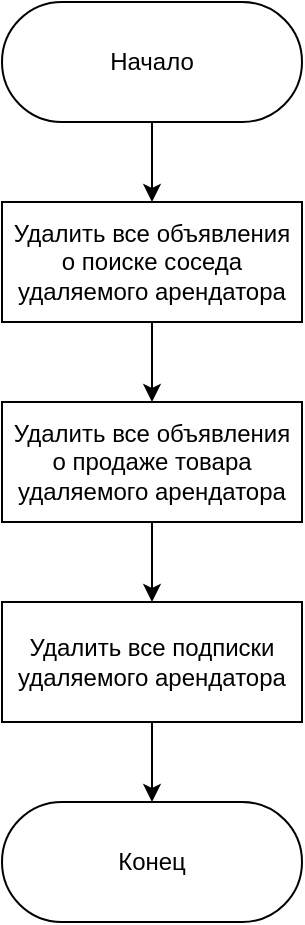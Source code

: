 <mxfile version="13.9.9" type="device" pages="5"><diagram id="vyPU33C2eKB0_A4e-AkT" name="TenantTrigger"><mxGraphModel dx="1024" dy="592" grid="1" gridSize="10" guides="1" tooltips="1" connect="1" arrows="1" fold="1" page="1" pageScale="1" pageWidth="827" pageHeight="1169" math="0" shadow="0"><root><mxCell id="0"/><mxCell id="1" parent="0"/><mxCell id="lmYIIqQXAfeHjgFVe8kR-2" style="edgeStyle=orthogonalEdgeStyle;rounded=0;orthogonalLoop=1;jettySize=auto;html=1;exitX=0.5;exitY=1;exitDx=0;exitDy=0;entryX=0.5;entryY=0;entryDx=0;entryDy=0;" edge="1" parent="1" source="lmYIIqQXAfeHjgFVe8kR-3" target="lmYIIqQXAfeHjgFVe8kR-6"><mxGeometry relative="1" as="geometry"/></mxCell><mxCell id="lmYIIqQXAfeHjgFVe8kR-3" value="Начало" style="rounded=1;whiteSpace=wrap;html=1;strokeWidth=1;fillColor=#FFFFFF;arcSize=50;" vertex="1" parent="1"><mxGeometry x="230" y="70" width="150" height="60" as="geometry"/></mxCell><mxCell id="lmYIIqQXAfeHjgFVe8kR-4" value="Конец" style="rounded=1;whiteSpace=wrap;html=1;strokeWidth=1;fillColor=#FFFFFF;arcSize=50;" vertex="1" parent="1"><mxGeometry x="230" y="470" width="150" height="60" as="geometry"/></mxCell><mxCell id="lmYIIqQXAfeHjgFVe8kR-5" style="edgeStyle=orthogonalEdgeStyle;rounded=0;orthogonalLoop=1;jettySize=auto;html=1;exitX=0.5;exitY=1;exitDx=0;exitDy=0;entryX=0.5;entryY=0;entryDx=0;entryDy=0;" edge="1" parent="1" source="lmYIIqQXAfeHjgFVe8kR-6" target="lmYIIqQXAfeHjgFVe8kR-8"><mxGeometry relative="1" as="geometry"/></mxCell><mxCell id="lmYIIqQXAfeHjgFVe8kR-6" value="Удалить все объявления о поиске соседа удаляемого арендатора" style="rounded=0;whiteSpace=wrap;html=1;strokeWidth=1;fillColor=#FFFFFF;" vertex="1" parent="1"><mxGeometry x="230" y="170" width="150" height="60" as="geometry"/></mxCell><mxCell id="lmYIIqQXAfeHjgFVe8kR-7" style="edgeStyle=orthogonalEdgeStyle;rounded=0;orthogonalLoop=1;jettySize=auto;html=1;exitX=0.5;exitY=1;exitDx=0;exitDy=0;entryX=0.5;entryY=0;entryDx=0;entryDy=0;" edge="1" parent="1" source="lmYIIqQXAfeHjgFVe8kR-8" target="lmYIIqQXAfeHjgFVe8kR-10"><mxGeometry relative="1" as="geometry"/></mxCell><mxCell id="lmYIIqQXAfeHjgFVe8kR-8" value="Удалить все объявления о продаже товара удаляемого арендатора" style="rounded=0;whiteSpace=wrap;html=1;strokeWidth=1;fillColor=#FFFFFF;" vertex="1" parent="1"><mxGeometry x="230" y="270" width="150" height="60" as="geometry"/></mxCell><mxCell id="lmYIIqQXAfeHjgFVe8kR-9" style="edgeStyle=orthogonalEdgeStyle;rounded=0;orthogonalLoop=1;jettySize=auto;html=1;exitX=0.5;exitY=1;exitDx=0;exitDy=0;entryX=0.5;entryY=0;entryDx=0;entryDy=0;" edge="1" parent="1" source="lmYIIqQXAfeHjgFVe8kR-10" target="lmYIIqQXAfeHjgFVe8kR-4"><mxGeometry relative="1" as="geometry"/></mxCell><mxCell id="lmYIIqQXAfeHjgFVe8kR-10" value="Удалить все подписки удаляемого арендатора" style="rounded=0;whiteSpace=wrap;html=1;strokeWidth=1;fillColor=#FFFFFF;" vertex="1" parent="1"><mxGeometry x="230" y="370" width="150" height="60" as="geometry"/></mxCell></root></mxGraphModel></diagram><diagram id="EW3I0QwJIumAyLeO7z-U" name="LandlordTrigger"><mxGraphModel dx="1024" dy="592" grid="1" gridSize="10" guides="1" tooltips="1" connect="1" arrows="1" fold="1" page="1" pageScale="1" pageWidth="827" pageHeight="1169" math="0" shadow="0"><root><mxCell id="x57AlTmTYSij2B6Mc9U3-0"/><mxCell id="x57AlTmTYSij2B6Mc9U3-1" parent="x57AlTmTYSij2B6Mc9U3-0"/><mxCell id="x57AlTmTYSij2B6Mc9U3-2" style="edgeStyle=orthogonalEdgeStyle;rounded=0;orthogonalLoop=1;jettySize=auto;html=1;exitX=0.5;exitY=1;exitDx=0;exitDy=0;entryX=0.5;entryY=0;entryDx=0;entryDy=0;" edge="1" parent="x57AlTmTYSij2B6Mc9U3-1" source="x57AlTmTYSij2B6Mc9U3-3" target="x57AlTmTYSij2B6Mc9U3-6"><mxGeometry relative="1" as="geometry"/></mxCell><mxCell id="x57AlTmTYSij2B6Mc9U3-3" value="Начало" style="rounded=1;whiteSpace=wrap;html=1;strokeWidth=1;fillColor=#FFFFFF;arcSize=50;" vertex="1" parent="x57AlTmTYSij2B6Mc9U3-1"><mxGeometry x="230" y="70" width="150" height="60" as="geometry"/></mxCell><mxCell id="x57AlTmTYSij2B6Mc9U3-4" value="Конец" style="rounded=1;whiteSpace=wrap;html=1;strokeWidth=1;fillColor=#FFFFFF;arcSize=50;" vertex="1" parent="x57AlTmTYSij2B6Mc9U3-1"><mxGeometry x="230" y="370" width="150" height="60" as="geometry"/></mxCell><mxCell id="x57AlTmTYSij2B6Mc9U3-5" style="edgeStyle=orthogonalEdgeStyle;rounded=0;orthogonalLoop=1;jettySize=auto;html=1;exitX=0.5;exitY=1;exitDx=0;exitDy=0;entryX=0.5;entryY=0;entryDx=0;entryDy=0;" edge="1" parent="x57AlTmTYSij2B6Mc9U3-1" source="x57AlTmTYSij2B6Mc9U3-6" target="x57AlTmTYSij2B6Mc9U3-8"><mxGeometry relative="1" as="geometry"/></mxCell><mxCell id="x57AlTmTYSij2B6Mc9U3-6" value="Удалить все квартиры, владельцем которых является удаляемый арендодатель" style="rounded=0;whiteSpace=wrap;html=1;strokeWidth=1;fillColor=#FFFFFF;" vertex="1" parent="x57AlTmTYSij2B6Mc9U3-1"><mxGeometry x="230" y="170" width="150" height="60" as="geometry"/></mxCell><mxCell id="x57AlTmTYSij2B6Mc9U3-7" style="edgeStyle=orthogonalEdgeStyle;rounded=0;orthogonalLoop=1;jettySize=auto;html=1;exitX=0.5;exitY=1;exitDx=0;exitDy=0;entryX=0.5;entryY=0;entryDx=0;entryDy=0;" edge="1" parent="x57AlTmTYSij2B6Mc9U3-1" source="x57AlTmTYSij2B6Mc9U3-8" target="x57AlTmTYSij2B6Mc9U3-4"><mxGeometry relative="1" as="geometry"/></mxCell><mxCell id="x57AlTmTYSij2B6Mc9U3-8" value="Удалить все подписки на удаляемого арендодателя" style="rounded=0;whiteSpace=wrap;html=1;strokeWidth=1;fillColor=#FFFFFF;" vertex="1" parent="x57AlTmTYSij2B6Mc9U3-1"><mxGeometry x="230" y="270" width="150" height="60" as="geometry"/></mxCell></root></mxGraphModel></diagram><diagram id="UDASRtZhLbG8t3qL9d5Y" name="FlatTrigger"><mxGraphModel dx="1024" dy="592" grid="1" gridSize="10" guides="1" tooltips="1" connect="1" arrows="1" fold="1" page="1" pageScale="1" pageWidth="827" pageHeight="1169" math="0" shadow="0"><root><mxCell id="p4hAW1b8KdYjkmkP3c4g-0"/><mxCell id="p4hAW1b8KdYjkmkP3c4g-1" parent="p4hAW1b8KdYjkmkP3c4g-0"/><mxCell id="p4hAW1b8KdYjkmkP3c4g-2" style="edgeStyle=orthogonalEdgeStyle;rounded=0;orthogonalLoop=1;jettySize=auto;html=1;exitX=0.5;exitY=1;exitDx=0;exitDy=0;entryX=0.5;entryY=0;entryDx=0;entryDy=0;" edge="1" parent="p4hAW1b8KdYjkmkP3c4g-1" source="p4hAW1b8KdYjkmkP3c4g-3" target="p4hAW1b8KdYjkmkP3c4g-6"><mxGeometry relative="1" as="geometry"/></mxCell><mxCell id="p4hAW1b8KdYjkmkP3c4g-3" value="Начало" style="rounded=1;whiteSpace=wrap;html=1;strokeWidth=1;fillColor=#FFFFFF;arcSize=50;" vertex="1" parent="p4hAW1b8KdYjkmkP3c4g-1"><mxGeometry x="230" y="70" width="150" height="60" as="geometry"/></mxCell><mxCell id="p4hAW1b8KdYjkmkP3c4g-4" value="Конец" style="rounded=1;whiteSpace=wrap;html=1;strokeWidth=1;fillColor=#FFFFFF;arcSize=50;" vertex="1" parent="p4hAW1b8KdYjkmkP3c4g-1"><mxGeometry x="230" y="370" width="150" height="60" as="geometry"/></mxCell><mxCell id="p4hAW1b8KdYjkmkP3c4g-5" style="edgeStyle=orthogonalEdgeStyle;rounded=0;orthogonalLoop=1;jettySize=auto;html=1;exitX=0.5;exitY=1;exitDx=0;exitDy=0;entryX=0.5;entryY=0;entryDx=0;entryDy=0;" edge="1" parent="p4hAW1b8KdYjkmkP3c4g-1" source="p4hAW1b8KdYjkmkP3c4g-6" target="p4hAW1b8KdYjkmkP3c4g-8"><mxGeometry relative="1" as="geometry"/></mxCell><mxCell id="p4hAW1b8KdYjkmkP3c4g-6" value="Удалить все фотографии удаляемой квартиры" style="rounded=0;whiteSpace=wrap;html=1;strokeWidth=1;fillColor=#FFFFFF;" vertex="1" parent="p4hAW1b8KdYjkmkP3c4g-1"><mxGeometry x="230" y="170" width="150" height="60" as="geometry"/></mxCell><mxCell id="p4hAW1b8KdYjkmkP3c4g-7" style="edgeStyle=orthogonalEdgeStyle;rounded=0;orthogonalLoop=1;jettySize=auto;html=1;exitX=0.5;exitY=1;exitDx=0;exitDy=0;entryX=0.5;entryY=0;entryDx=0;entryDy=0;" edge="1" parent="p4hAW1b8KdYjkmkP3c4g-1" source="p4hAW1b8KdYjkmkP3c4g-8" target="p4hAW1b8KdYjkmkP3c4g-4"><mxGeometry relative="1" as="geometry"/></mxCell><mxCell id="p4hAW1b8KdYjkmkP3c4g-8" value="Удалить все отметки &quot;Нравится&quot; на удаляемую квартиру" style="rounded=0;whiteSpace=wrap;html=1;strokeWidth=1;fillColor=#FFFFFF;" vertex="1" parent="p4hAW1b8KdYjkmkP3c4g-1"><mxGeometry x="230" y="270" width="150" height="60" as="geometry"/></mxCell></root></mxGraphModel></diagram><diagram id="6m93BLGV2GSmdr36f4pZ" name="MetroTrigger"><mxGraphModel dx="1024" dy="592" grid="1" gridSize="10" guides="1" tooltips="1" connect="1" arrows="1" fold="1" page="1" pageScale="1" pageWidth="827" pageHeight="1169" math="0" shadow="0"><root><mxCell id="5l40O-9Pg4fELu4jBwqx-0"/><mxCell id="5l40O-9Pg4fELu4jBwqx-1" parent="5l40O-9Pg4fELu4jBwqx-0"/><mxCell id="5l40O-9Pg4fELu4jBwqx-2" style="edgeStyle=orthogonalEdgeStyle;rounded=0;orthogonalLoop=1;jettySize=auto;html=1;exitX=0.5;exitY=1;exitDx=0;exitDy=0;entryX=0.5;entryY=0;entryDx=0;entryDy=0;" edge="1" parent="5l40O-9Pg4fELu4jBwqx-1" source="5l40O-9Pg4fELu4jBwqx-3" target="5l40O-9Pg4fELu4jBwqx-6"><mxGeometry relative="1" as="geometry"/></mxCell><mxCell id="5l40O-9Pg4fELu4jBwqx-3" value="Начало" style="rounded=1;whiteSpace=wrap;html=1;strokeWidth=1;fillColor=#FFFFFF;arcSize=50;" vertex="1" parent="5l40O-9Pg4fELu4jBwqx-1"><mxGeometry x="230" y="70" width="150" height="60" as="geometry"/></mxCell><mxCell id="5l40O-9Pg4fELu4jBwqx-4" value="Конец" style="rounded=1;whiteSpace=wrap;html=1;strokeWidth=1;fillColor=#FFFFFF;arcSize=50;" vertex="1" parent="5l40O-9Pg4fELu4jBwqx-1"><mxGeometry x="230" y="270" width="150" height="60" as="geometry"/></mxCell><mxCell id="5l40O-9Pg4fELu4jBwqx-5" style="edgeStyle=orthogonalEdgeStyle;rounded=0;orthogonalLoop=1;jettySize=auto;html=1;exitX=0.5;exitY=1;exitDx=0;exitDy=0;entryX=0.5;entryY=0;entryDx=0;entryDy=0;" edge="1" parent="5l40O-9Pg4fELu4jBwqx-1" source="5l40O-9Pg4fELu4jBwqx-6" target="5l40O-9Pg4fELu4jBwqx-4"><mxGeometry relative="1" as="geometry"><mxPoint x="305" y="270" as="targetPoint"/></mxGeometry></mxCell><mxCell id="5l40O-9Pg4fELu4jBwqx-6" value="Удалить все станции метро удаляемой подписки" style="rounded=0;whiteSpace=wrap;html=1;strokeWidth=1;fillColor=#FFFFFF;" vertex="1" parent="5l40O-9Pg4fELu4jBwqx-1"><mxGeometry x="230" y="170" width="150" height="60" as="geometry"/></mxCell></root></mxGraphModel></diagram><diagram id="1iMX8iK0a618aMq0k2Cu" name="SubFlatTrigger"><mxGraphModel dx="1024" dy="592" grid="1" gridSize="10" guides="1" tooltips="1" connect="1" arrows="1" fold="1" page="1" pageScale="1" pageWidth="827" pageHeight="1169" math="0" shadow="0"><root><mxCell id="PyVvsSjhQ59_XGhqr8bo-0"/><mxCell id="PyVvsSjhQ59_XGhqr8bo-1" parent="PyVvsSjhQ59_XGhqr8bo-0"/><mxCell id="PyVvsSjhQ59_XGhqr8bo-2" style="edgeStyle=orthogonalEdgeStyle;rounded=0;orthogonalLoop=1;jettySize=auto;html=1;exitX=0.5;exitY=1;exitDx=0;exitDy=0;entryX=0.5;entryY=0;entryDx=0;entryDy=0;" edge="1" parent="PyVvsSjhQ59_XGhqr8bo-1" source="PyVvsSjhQ59_XGhqr8bo-3" target="PyVvsSjhQ59_XGhqr8bo-6"><mxGeometry relative="1" as="geometry"/></mxCell><mxCell id="PyVvsSjhQ59_XGhqr8bo-3" value="Начало" style="rounded=1;whiteSpace=wrap;html=1;strokeWidth=1;fillColor=#FFFFFF;arcSize=50;" vertex="1" parent="PyVvsSjhQ59_XGhqr8bo-1"><mxGeometry x="230" y="70" width="150" height="60" as="geometry"/></mxCell><mxCell id="PyVvsSjhQ59_XGhqr8bo-4" value="Конец" style="rounded=1;whiteSpace=wrap;html=1;strokeWidth=1;fillColor=#FFFFFF;arcSize=50;" vertex="1" parent="PyVvsSjhQ59_XGhqr8bo-1"><mxGeometry x="230" y="270" width="150" height="60" as="geometry"/></mxCell><mxCell id="PyVvsSjhQ59_XGhqr8bo-5" style="edgeStyle=orthogonalEdgeStyle;rounded=0;orthogonalLoop=1;jettySize=auto;html=1;exitX=0.5;exitY=1;exitDx=0;exitDy=0;entryX=0.5;entryY=0;entryDx=0;entryDy=0;" edge="1" parent="PyVvsSjhQ59_XGhqr8bo-1" source="PyVvsSjhQ59_XGhqr8bo-6" target="PyVvsSjhQ59_XGhqr8bo-4"><mxGeometry relative="1" as="geometry"><mxPoint x="305" y="270" as="targetPoint"/></mxGeometry></mxCell><mxCell id="PyVvsSjhQ59_XGhqr8bo-6" value="Удалить подписку арендатора, добавляющего новые параметры, на квартиру" style="rounded=0;whiteSpace=wrap;html=1;strokeWidth=1;fillColor=#FFFFFF;" vertex="1" parent="PyVvsSjhQ59_XGhqr8bo-1"><mxGeometry x="230" y="170" width="150" height="60" as="geometry"/></mxCell></root></mxGraphModel></diagram></mxfile>